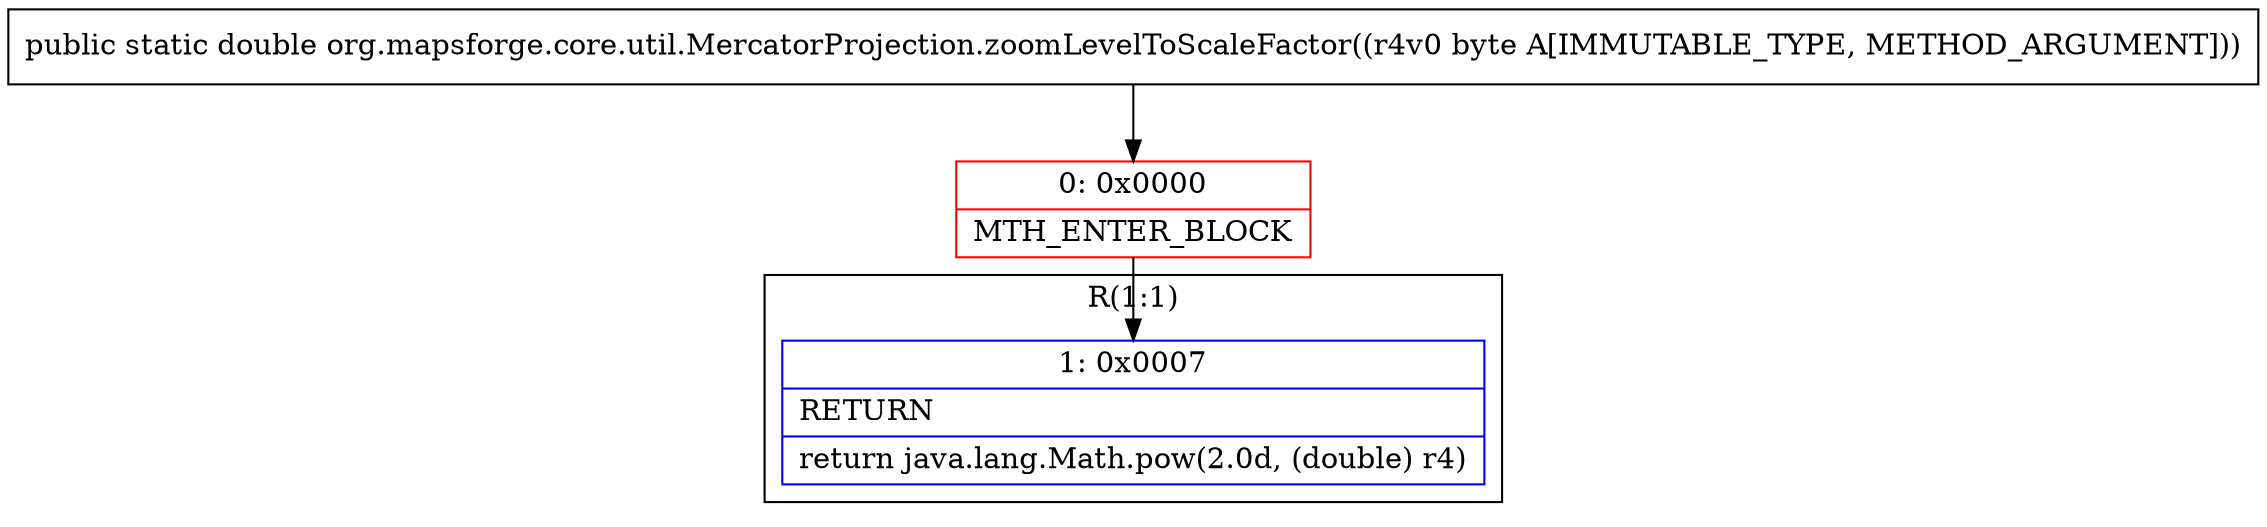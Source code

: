 digraph "CFG fororg.mapsforge.core.util.MercatorProjection.zoomLevelToScaleFactor(B)D" {
subgraph cluster_Region_1272889084 {
label = "R(1:1)";
node [shape=record,color=blue];
Node_1 [shape=record,label="{1\:\ 0x0007|RETURN\l|return java.lang.Math.pow(2.0d, (double) r4)\l}"];
}
Node_0 [shape=record,color=red,label="{0\:\ 0x0000|MTH_ENTER_BLOCK\l}"];
MethodNode[shape=record,label="{public static double org.mapsforge.core.util.MercatorProjection.zoomLevelToScaleFactor((r4v0 byte A[IMMUTABLE_TYPE, METHOD_ARGUMENT])) }"];
MethodNode -> Node_0;
Node_0 -> Node_1;
}

